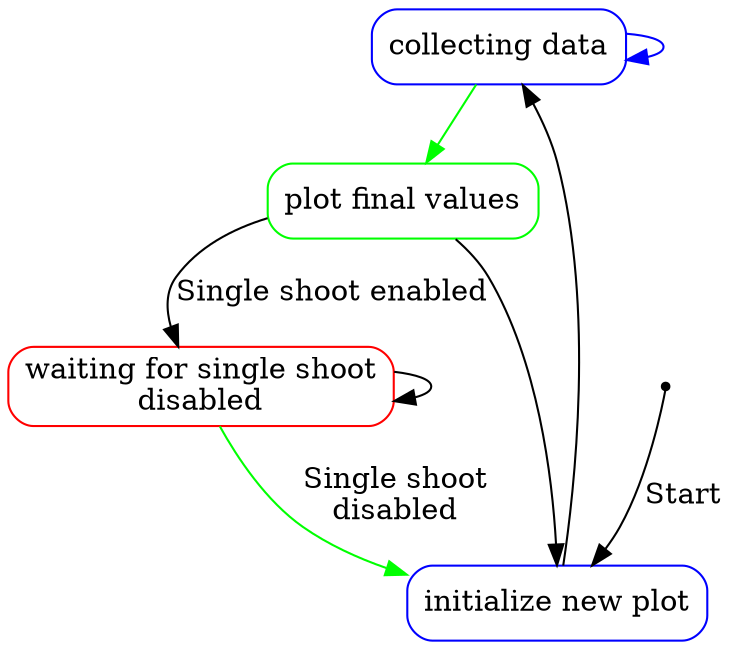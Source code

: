 digraph "generated by DocFsm" {
	node [shape = Mrecord];
	COLLECT_0 [label = "collecting data", color = blue];
	PLOT_0 [label = "plot final values", color = green];
	WAIT_0 [label = "waiting for single shoot\ndisabled", color = red];
	START_0 [label = "initialize new plot", color = blue];
	entry0_0 [shape = point, label = "entry0"];
	COLLECT_0 -> PLOT_0 [color = green];
	COLLECT_0 -> COLLECT_0 [color = blue];
	PLOT_0 -> WAIT_0 [label = "Single shoot enabled"];
	PLOT_0 -> START_0;
	WAIT_0 -> WAIT_0;
	WAIT_0 -> START_0 [label = "Single shoot\ndisabled", color = green];
	START_0 -> COLLECT_0;
	entry0_0 -> START_0 [label = "Start"];
}
